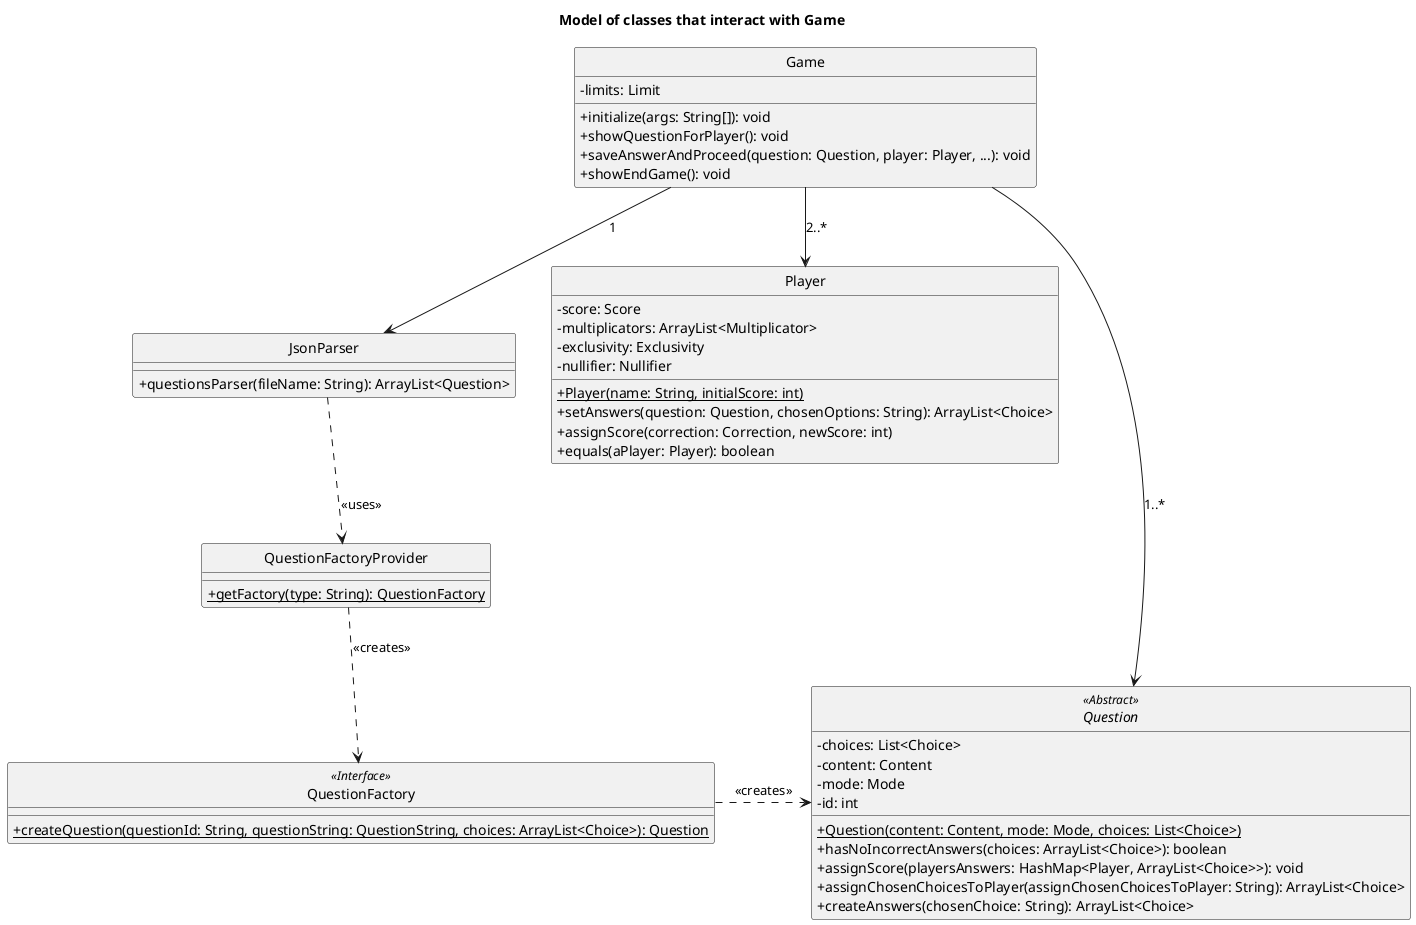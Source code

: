 @startuml

skinparam monochrome true
hide circle
skinparam classAttributeIconSize 0

title: Model of classes that interact with Game

class Game{
-limits: Limit
+initialize(args: String[]): void
+showQuestionForPlayer(): void
+saveAnswerAndProceed(question: Question, player: Player, ...): void
+showEndGame(): void
}

abstract class Question{
-choices: List<Choice>
-content: Content
-mode: Mode
-id: int
+{static}Question(content: Content, mode: Mode, choices: List<Choice>)
+hasNoIncorrectAnswers(choices: ArrayList<Choice>): boolean
+assignScore(playersAnswers: HashMap<Player, ArrayList<Choice>>): void
+assignChosenChoicesToPlayer(assignChosenChoicesToPlayer: String): ArrayList<Choice>
+createAnswers(chosenChoice: String): ArrayList<Choice>
}

class Player{
-score: Score
-multiplicators: ArrayList<Multiplicator>
-exclusivity: Exclusivity
-nullifier: Nullifier
+{static}Player(name: String, initialScore: int)
+setAnswers(question: Question, chosenOptions: String): ArrayList<Choice>
+assignScore(correction: Correction, newScore: int)
+equals(aPlayer: Player): boolean
}

class JsonParser{
+questionsParser(fileName: String): ArrayList<Question>
}

class QuestionFactoryProvider{
+{static}getFactory(type: String): QuestionFactory
}

class QuestionFactory{
+{static}createQuestion(questionId: String, questionString: QuestionString, choices: ArrayList<Choice>): Question
}

Game --> Question:1..*
Game --> Player:2..*
Game --> JsonParser:1

JsonParser ..> QuestionFactoryProvider: <<uses>>
QuestionFactory .> Question: "<<creates>>"

QuestionFactoryProvider ..> QuestionFactory: "<<creates>>"

Question <<Abstract>>
QuestionFactory <<Interface>>

@enduml